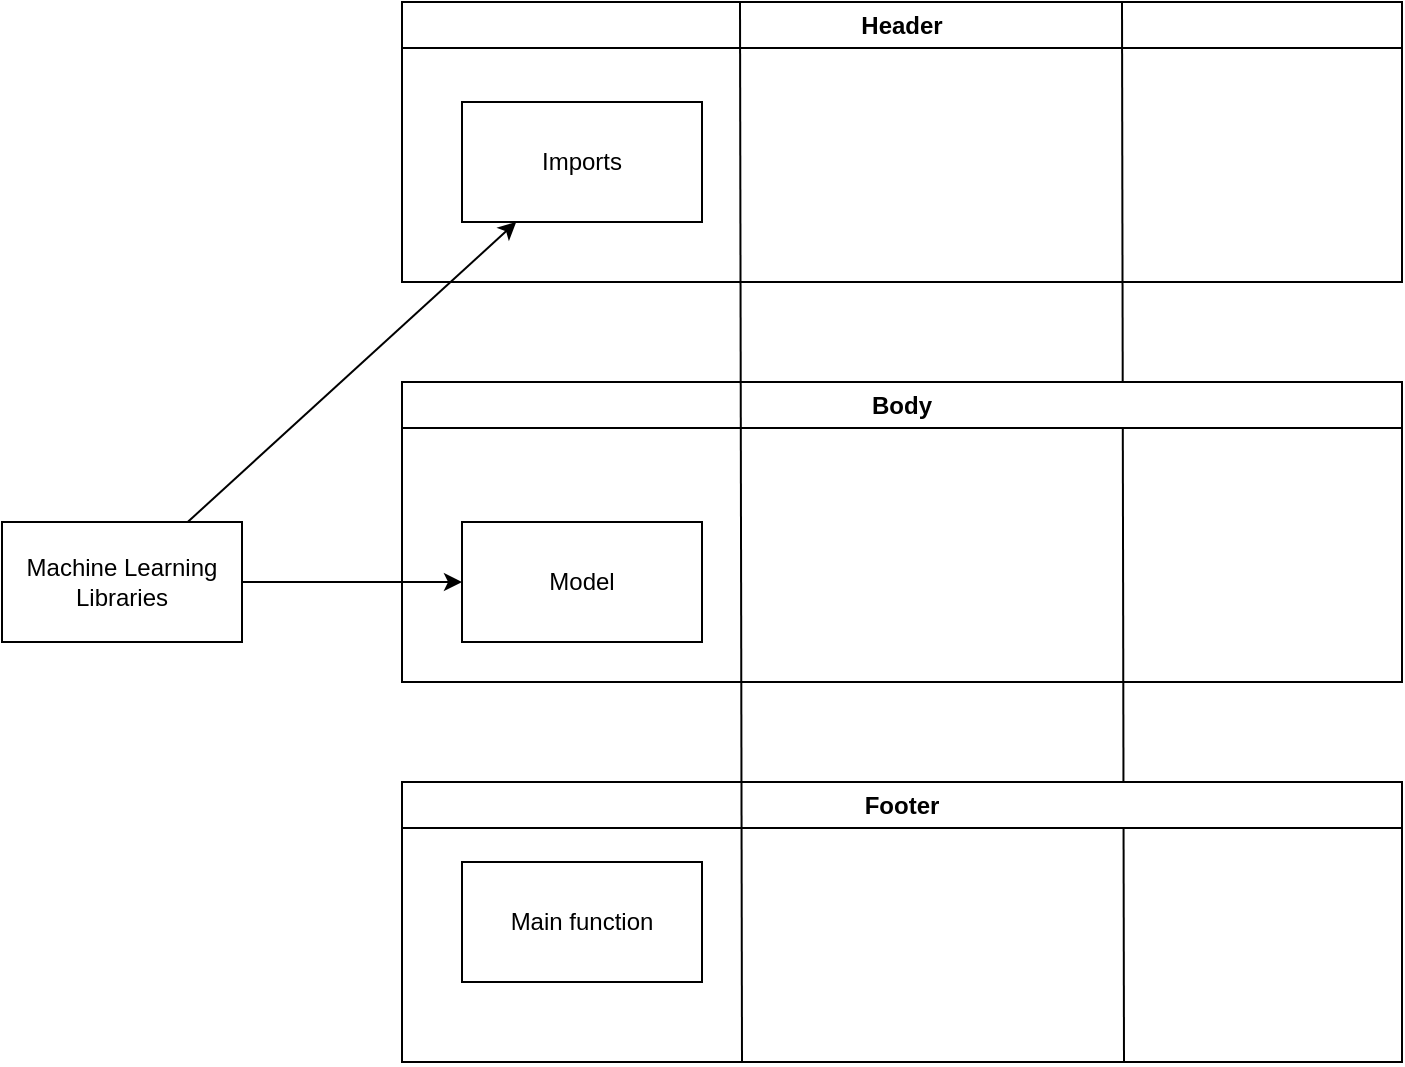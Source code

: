 <mxfile version="24.3.0" type="github">
  <diagram name="Page-1" id="Xcsd1OOXTh2RoYTcbx6N">
    <mxGraphModel dx="695" dy="879" grid="1" gridSize="10" guides="1" tooltips="1" connect="1" arrows="1" fold="1" page="1" pageScale="1" pageWidth="827" pageHeight="1169" math="0" shadow="0">
      <root>
        <mxCell id="0" />
        <mxCell id="1" parent="0" />
        <mxCell id="WcwEFJO0mhPjMKhJfkhV-4" value="" style="rounded=0;orthogonalLoop=1;jettySize=auto;html=1;" edge="1" parent="1" source="WcwEFJO0mhPjMKhJfkhV-1" target="WcwEFJO0mhPjMKhJfkhV-3">
          <mxGeometry relative="1" as="geometry" />
        </mxCell>
        <mxCell id="WcwEFJO0mhPjMKhJfkhV-10" value="" style="rounded=0;orthogonalLoop=1;jettySize=auto;html=1;" edge="1" parent="1" source="WcwEFJO0mhPjMKhJfkhV-1" target="WcwEFJO0mhPjMKhJfkhV-9">
          <mxGeometry relative="1" as="geometry" />
        </mxCell>
        <mxCell id="WcwEFJO0mhPjMKhJfkhV-1" value="Machine Learning Libraries" style="rounded=0;whiteSpace=wrap;html=1;" vertex="1" parent="1">
          <mxGeometry x="240" y="360" width="120" height="60" as="geometry" />
        </mxCell>
        <mxCell id="WcwEFJO0mhPjMKhJfkhV-5" value="Header" style="swimlane;whiteSpace=wrap;html=1;" vertex="1" parent="1">
          <mxGeometry x="440" y="100" width="500" height="140" as="geometry" />
        </mxCell>
        <mxCell id="WcwEFJO0mhPjMKhJfkhV-3" value="Imports" style="rounded=0;whiteSpace=wrap;html=1;" vertex="1" parent="WcwEFJO0mhPjMKhJfkhV-5">
          <mxGeometry x="30" y="50" width="120" height="60" as="geometry" />
        </mxCell>
        <mxCell id="WcwEFJO0mhPjMKhJfkhV-13" value="" style="endArrow=none;html=1;rounded=0;entryX=0.338;entryY=0;entryDx=0;entryDy=0;entryPerimeter=0;" edge="1" parent="WcwEFJO0mhPjMKhJfkhV-5">
          <mxGeometry width="50" height="50" relative="1" as="geometry">
            <mxPoint x="361" y="530" as="sourcePoint" />
            <mxPoint x="360" as="targetPoint" />
          </mxGeometry>
        </mxCell>
        <mxCell id="WcwEFJO0mhPjMKhJfkhV-6" value="Body&lt;span style=&quot;color: rgba(0, 0, 0, 0); font-family: monospace; font-size: 0px; font-weight: 400; text-align: start; text-wrap: nowrap;&quot;&gt;%3CmxGraphModel%3E%3Croot%3E%3CmxCell%20id%3D%220%22%2F%3E%3CmxCell%20id%3D%221%22%20parent%3D%220%22%2F%3E%3CmxCell%20id%3D%222%22%20value%3D%22Header%22%20style%3D%22swimlane%3BwhiteSpace%3Dwrap%3Bhtml%3D1%3B%22%20vertex%3D%221%22%20parent%3D%221%22%3E%3CmxGeometry%20x%3D%22440%22%20y%3D%22100%22%20width%3D%22200%22%20height%3D%22200%22%20as%3D%22geometry%22%2F%3E%3C%2FmxCell%3E%3C%2Froot%3E%3C%2FmxGraphModel%3E&lt;/span&gt;" style="swimlane;whiteSpace=wrap;html=1;" vertex="1" parent="1">
          <mxGeometry x="440" y="290" width="500" height="150" as="geometry" />
        </mxCell>
        <mxCell id="WcwEFJO0mhPjMKhJfkhV-9" value="Model" style="rounded=0;whiteSpace=wrap;html=1;" vertex="1" parent="WcwEFJO0mhPjMKhJfkhV-6">
          <mxGeometry x="30" y="70" width="120" height="60" as="geometry" />
        </mxCell>
        <mxCell id="WcwEFJO0mhPjMKhJfkhV-7" value="Footer" style="swimlane;whiteSpace=wrap;html=1;" vertex="1" parent="1">
          <mxGeometry x="440" y="490" width="500" height="140" as="geometry" />
        </mxCell>
        <mxCell id="WcwEFJO0mhPjMKhJfkhV-11" value="Main function" style="rounded=0;whiteSpace=wrap;html=1;" vertex="1" parent="WcwEFJO0mhPjMKhJfkhV-7">
          <mxGeometry x="30" y="40" width="120" height="60" as="geometry" />
        </mxCell>
        <mxCell id="WcwEFJO0mhPjMKhJfkhV-12" value="" style="endArrow=none;html=1;rounded=0;entryX=0.338;entryY=0;entryDx=0;entryDy=0;entryPerimeter=0;" edge="1" parent="1" target="WcwEFJO0mhPjMKhJfkhV-5">
          <mxGeometry width="50" height="50" relative="1" as="geometry">
            <mxPoint x="610" y="630" as="sourcePoint" />
            <mxPoint x="660" y="430" as="targetPoint" />
          </mxGeometry>
        </mxCell>
      </root>
    </mxGraphModel>
  </diagram>
</mxfile>
